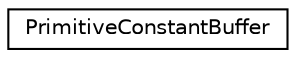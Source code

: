 digraph "クラス階層図"
{
 // LATEX_PDF_SIZE
  edge [fontname="Helvetica",fontsize="10",labelfontname="Helvetica",labelfontsize="10"];
  node [fontname="Helvetica",fontsize="10",shape=record];
  rankdir="LR";
  Node0 [label="PrimitiveConstantBuffer",height=0.2,width=0.4,color="black", fillcolor="white", style="filled",URL="$struct_primitive_constant_buffer.html",tooltip=" "];
}
